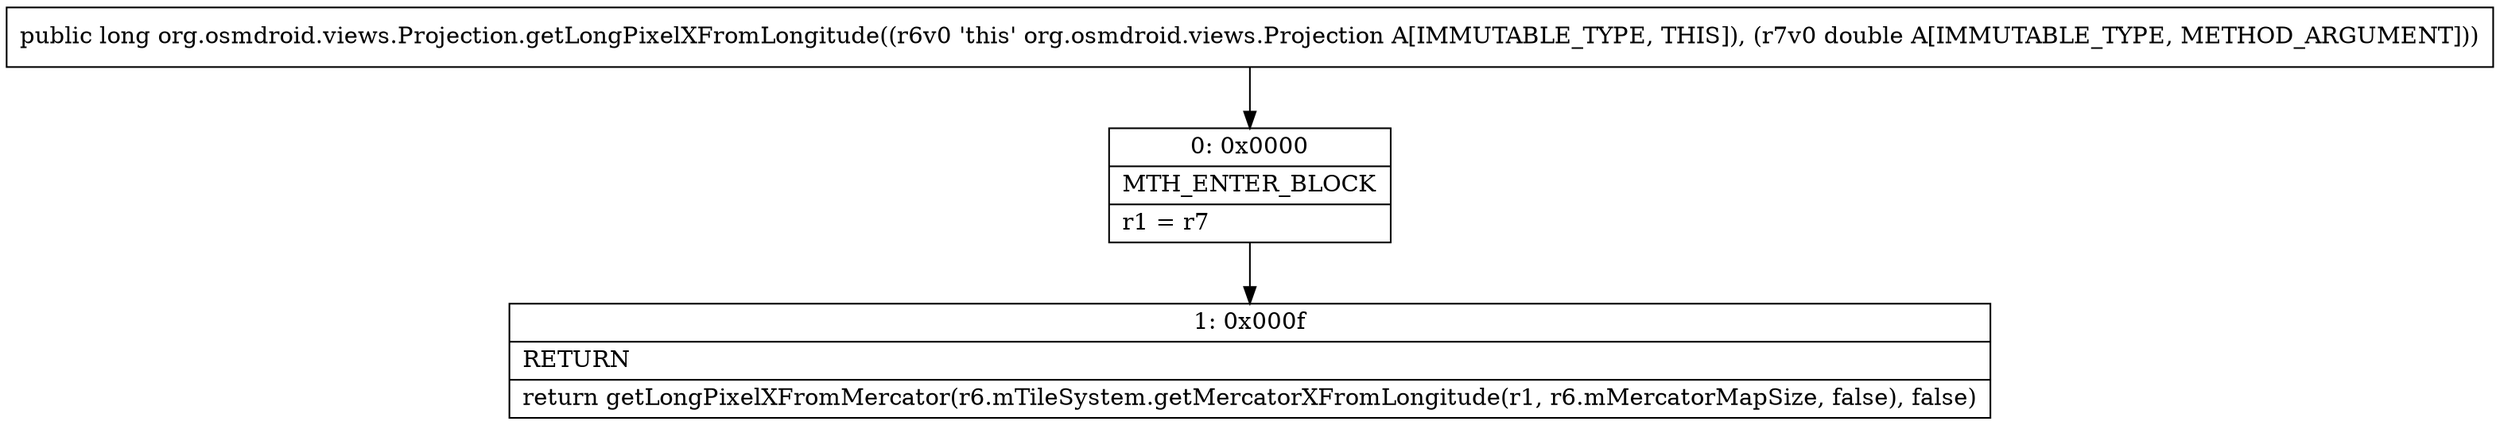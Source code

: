 digraph "CFG fororg.osmdroid.views.Projection.getLongPixelXFromLongitude(D)J" {
Node_0 [shape=record,label="{0\:\ 0x0000|MTH_ENTER_BLOCK\l|r1 = r7\l}"];
Node_1 [shape=record,label="{1\:\ 0x000f|RETURN\l|return getLongPixelXFromMercator(r6.mTileSystem.getMercatorXFromLongitude(r1, r6.mMercatorMapSize, false), false)\l}"];
MethodNode[shape=record,label="{public long org.osmdroid.views.Projection.getLongPixelXFromLongitude((r6v0 'this' org.osmdroid.views.Projection A[IMMUTABLE_TYPE, THIS]), (r7v0 double A[IMMUTABLE_TYPE, METHOD_ARGUMENT])) }"];
MethodNode -> Node_0;
Node_0 -> Node_1;
}

